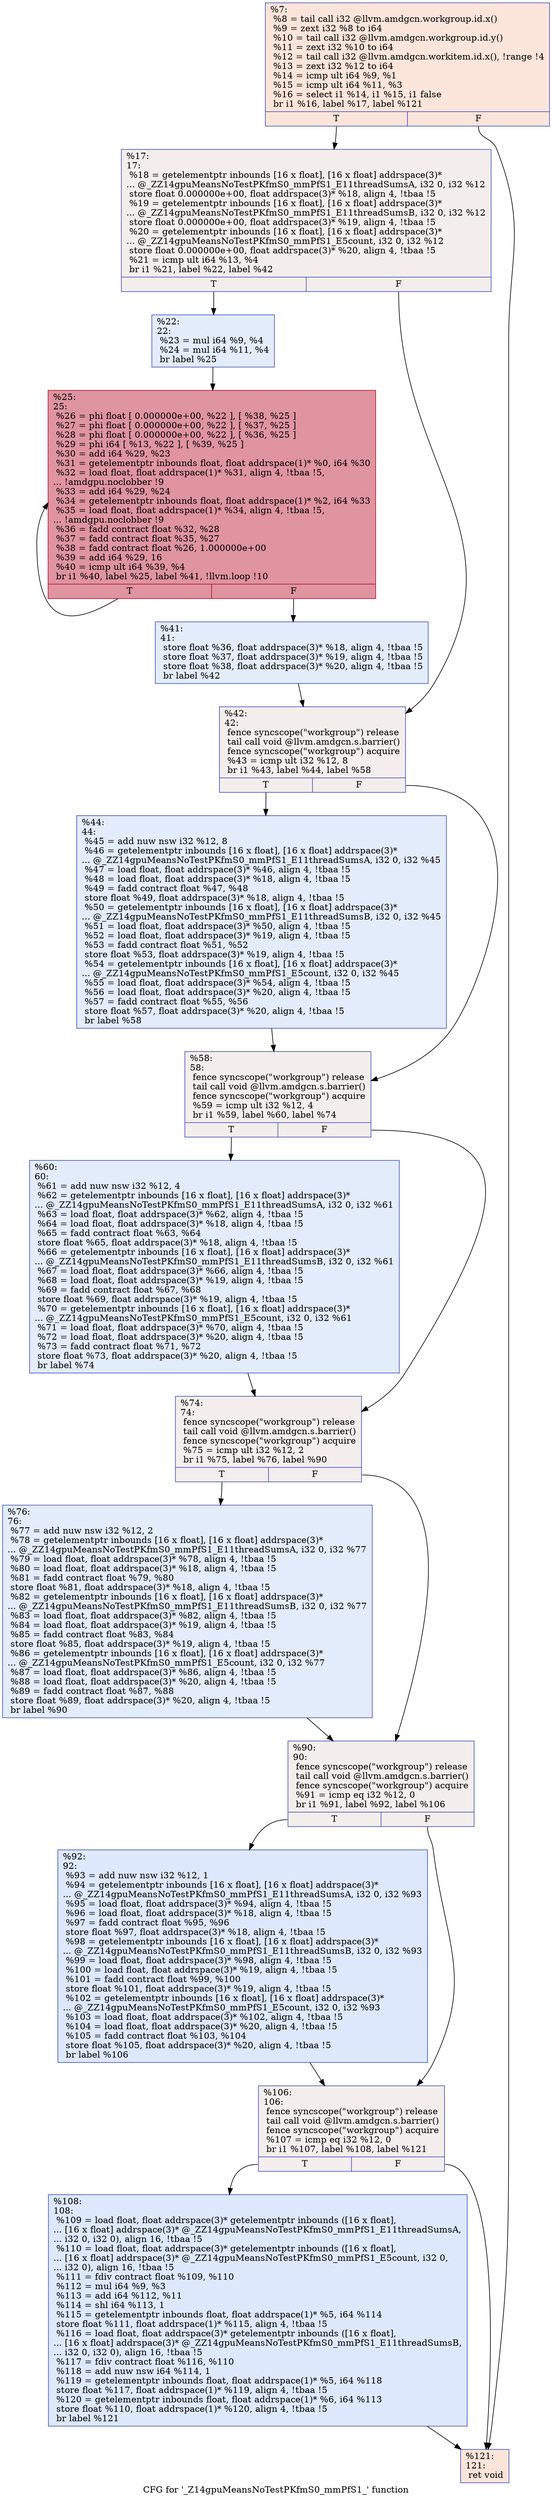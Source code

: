 digraph "CFG for '_Z14gpuMeansNoTestPKfmS0_mmPfS1_' function" {
	label="CFG for '_Z14gpuMeansNoTestPKfmS0_mmPfS1_' function";

	Node0x50ea180 [shape=record,color="#3d50c3ff", style=filled, fillcolor="#f5c1a970",label="{%7:\l  %8 = tail call i32 @llvm.amdgcn.workgroup.id.x()\l  %9 = zext i32 %8 to i64\l  %10 = tail call i32 @llvm.amdgcn.workgroup.id.y()\l  %11 = zext i32 %10 to i64\l  %12 = tail call i32 @llvm.amdgcn.workitem.id.x(), !range !4\l  %13 = zext i32 %12 to i64\l  %14 = icmp ult i64 %9, %1\l  %15 = icmp ult i64 %11, %3\l  %16 = select i1 %14, i1 %15, i1 false\l  br i1 %16, label %17, label %121\l|{<s0>T|<s1>F}}"];
	Node0x50ea180:s0 -> Node0x50ea370;
	Node0x50ea180:s1 -> Node0x50ebdc0;
	Node0x50ea370 [shape=record,color="#3d50c3ff", style=filled, fillcolor="#e3d9d370",label="{%17:\l17:                                               \l  %18 = getelementptr inbounds [16 x float], [16 x float] addrspace(3)*\l... @_ZZ14gpuMeansNoTestPKfmS0_mmPfS1_E11threadSumsA, i32 0, i32 %12\l  store float 0.000000e+00, float addrspace(3)* %18, align 4, !tbaa !5\l  %19 = getelementptr inbounds [16 x float], [16 x float] addrspace(3)*\l... @_ZZ14gpuMeansNoTestPKfmS0_mmPfS1_E11threadSumsB, i32 0, i32 %12\l  store float 0.000000e+00, float addrspace(3)* %19, align 4, !tbaa !5\l  %20 = getelementptr inbounds [16 x float], [16 x float] addrspace(3)*\l... @_ZZ14gpuMeansNoTestPKfmS0_mmPfS1_E5count, i32 0, i32 %12\l  store float 0.000000e+00, float addrspace(3)* %20, align 4, !tbaa !5\l  %21 = icmp ult i64 %13, %4\l  br i1 %21, label %22, label %42\l|{<s0>T|<s1>F}}"];
	Node0x50ea370:s0 -> Node0x50ed5b0;
	Node0x50ea370:s1 -> Node0x50ed640;
	Node0x50ed5b0 [shape=record,color="#3d50c3ff", style=filled, fillcolor="#bfd3f670",label="{%22:\l22:                                               \l  %23 = mul i64 %9, %4\l  %24 = mul i64 %11, %4\l  br label %25\l}"];
	Node0x50ed5b0 -> Node0x50ed8a0;
	Node0x50ed8a0 [shape=record,color="#b70d28ff", style=filled, fillcolor="#b70d2870",label="{%25:\l25:                                               \l  %26 = phi float [ 0.000000e+00, %22 ], [ %38, %25 ]\l  %27 = phi float [ 0.000000e+00, %22 ], [ %37, %25 ]\l  %28 = phi float [ 0.000000e+00, %22 ], [ %36, %25 ]\l  %29 = phi i64 [ %13, %22 ], [ %39, %25 ]\l  %30 = add i64 %29, %23\l  %31 = getelementptr inbounds float, float addrspace(1)* %0, i64 %30\l  %32 = load float, float addrspace(1)* %31, align 4, !tbaa !5,\l... !amdgpu.noclobber !9\l  %33 = add i64 %29, %24\l  %34 = getelementptr inbounds float, float addrspace(1)* %2, i64 %33\l  %35 = load float, float addrspace(1)* %34, align 4, !tbaa !5,\l... !amdgpu.noclobber !9\l  %36 = fadd contract float %32, %28\l  %37 = fadd contract float %35, %27\l  %38 = fadd contract float %26, 1.000000e+00\l  %39 = add i64 %29, 16\l  %40 = icmp ult i64 %39, %4\l  br i1 %40, label %25, label %41, !llvm.loop !10\l|{<s0>T|<s1>F}}"];
	Node0x50ed8a0:s0 -> Node0x50ed8a0;
	Node0x50ed8a0:s1 -> Node0x50eec00;
	Node0x50eec00 [shape=record,color="#3d50c3ff", style=filled, fillcolor="#bfd3f670",label="{%41:\l41:                                               \l  store float %36, float addrspace(3)* %18, align 4, !tbaa !5\l  store float %37, float addrspace(3)* %19, align 4, !tbaa !5\l  store float %38, float addrspace(3)* %20, align 4, !tbaa !5\l  br label %42\l}"];
	Node0x50eec00 -> Node0x50ed640;
	Node0x50ed640 [shape=record,color="#3d50c3ff", style=filled, fillcolor="#e3d9d370",label="{%42:\l42:                                               \l  fence syncscope(\"workgroup\") release\l  tail call void @llvm.amdgcn.s.barrier()\l  fence syncscope(\"workgroup\") acquire\l  %43 = icmp ult i32 %12, 8\l  br i1 %43, label %44, label %58\l|{<s0>T|<s1>F}}"];
	Node0x50ed640:s0 -> Node0x50ef2a0;
	Node0x50ed640:s1 -> Node0x50ef2f0;
	Node0x50ef2a0 [shape=record,color="#3d50c3ff", style=filled, fillcolor="#bfd3f670",label="{%44:\l44:                                               \l  %45 = add nuw nsw i32 %12, 8\l  %46 = getelementptr inbounds [16 x float], [16 x float] addrspace(3)*\l... @_ZZ14gpuMeansNoTestPKfmS0_mmPfS1_E11threadSumsA, i32 0, i32 %45\l  %47 = load float, float addrspace(3)* %46, align 4, !tbaa !5\l  %48 = load float, float addrspace(3)* %18, align 4, !tbaa !5\l  %49 = fadd contract float %47, %48\l  store float %49, float addrspace(3)* %18, align 4, !tbaa !5\l  %50 = getelementptr inbounds [16 x float], [16 x float] addrspace(3)*\l... @_ZZ14gpuMeansNoTestPKfmS0_mmPfS1_E11threadSumsB, i32 0, i32 %45\l  %51 = load float, float addrspace(3)* %50, align 4, !tbaa !5\l  %52 = load float, float addrspace(3)* %19, align 4, !tbaa !5\l  %53 = fadd contract float %51, %52\l  store float %53, float addrspace(3)* %19, align 4, !tbaa !5\l  %54 = getelementptr inbounds [16 x float], [16 x float] addrspace(3)*\l... @_ZZ14gpuMeansNoTestPKfmS0_mmPfS1_E5count, i32 0, i32 %45\l  %55 = load float, float addrspace(3)* %54, align 4, !tbaa !5\l  %56 = load float, float addrspace(3)* %20, align 4, !tbaa !5\l  %57 = fadd contract float %55, %56\l  store float %57, float addrspace(3)* %20, align 4, !tbaa !5\l  br label %58\l}"];
	Node0x50ef2a0 -> Node0x50ef2f0;
	Node0x50ef2f0 [shape=record,color="#3d50c3ff", style=filled, fillcolor="#e3d9d370",label="{%58:\l58:                                               \l  fence syncscope(\"workgroup\") release\l  tail call void @llvm.amdgcn.s.barrier()\l  fence syncscope(\"workgroup\") acquire\l  %59 = icmp ult i32 %12, 4\l  br i1 %59, label %60, label %74\l|{<s0>T|<s1>F}}"];
	Node0x50ef2f0:s0 -> Node0x50f0020;
	Node0x50ef2f0:s1 -> Node0x50f0070;
	Node0x50f0020 [shape=record,color="#3d50c3ff", style=filled, fillcolor="#bfd3f670",label="{%60:\l60:                                               \l  %61 = add nuw nsw i32 %12, 4\l  %62 = getelementptr inbounds [16 x float], [16 x float] addrspace(3)*\l... @_ZZ14gpuMeansNoTestPKfmS0_mmPfS1_E11threadSumsA, i32 0, i32 %61\l  %63 = load float, float addrspace(3)* %62, align 4, !tbaa !5\l  %64 = load float, float addrspace(3)* %18, align 4, !tbaa !5\l  %65 = fadd contract float %63, %64\l  store float %65, float addrspace(3)* %18, align 4, !tbaa !5\l  %66 = getelementptr inbounds [16 x float], [16 x float] addrspace(3)*\l... @_ZZ14gpuMeansNoTestPKfmS0_mmPfS1_E11threadSumsB, i32 0, i32 %61\l  %67 = load float, float addrspace(3)* %66, align 4, !tbaa !5\l  %68 = load float, float addrspace(3)* %19, align 4, !tbaa !5\l  %69 = fadd contract float %67, %68\l  store float %69, float addrspace(3)* %19, align 4, !tbaa !5\l  %70 = getelementptr inbounds [16 x float], [16 x float] addrspace(3)*\l... @_ZZ14gpuMeansNoTestPKfmS0_mmPfS1_E5count, i32 0, i32 %61\l  %71 = load float, float addrspace(3)* %70, align 4, !tbaa !5\l  %72 = load float, float addrspace(3)* %20, align 4, !tbaa !5\l  %73 = fadd contract float %71, %72\l  store float %73, float addrspace(3)* %20, align 4, !tbaa !5\l  br label %74\l}"];
	Node0x50f0020 -> Node0x50f0070;
	Node0x50f0070 [shape=record,color="#3d50c3ff", style=filled, fillcolor="#e3d9d370",label="{%74:\l74:                                               \l  fence syncscope(\"workgroup\") release\l  tail call void @llvm.amdgcn.s.barrier()\l  fence syncscope(\"workgroup\") acquire\l  %75 = icmp ult i32 %12, 2\l  br i1 %75, label %76, label %90\l|{<s0>T|<s1>F}}"];
	Node0x50f0070:s0 -> Node0x50f0f10;
	Node0x50f0070:s1 -> Node0x50f0f60;
	Node0x50f0f10 [shape=record,color="#3d50c3ff", style=filled, fillcolor="#bfd3f670",label="{%76:\l76:                                               \l  %77 = add nuw nsw i32 %12, 2\l  %78 = getelementptr inbounds [16 x float], [16 x float] addrspace(3)*\l... @_ZZ14gpuMeansNoTestPKfmS0_mmPfS1_E11threadSumsA, i32 0, i32 %77\l  %79 = load float, float addrspace(3)* %78, align 4, !tbaa !5\l  %80 = load float, float addrspace(3)* %18, align 4, !tbaa !5\l  %81 = fadd contract float %79, %80\l  store float %81, float addrspace(3)* %18, align 4, !tbaa !5\l  %82 = getelementptr inbounds [16 x float], [16 x float] addrspace(3)*\l... @_ZZ14gpuMeansNoTestPKfmS0_mmPfS1_E11threadSumsB, i32 0, i32 %77\l  %83 = load float, float addrspace(3)* %82, align 4, !tbaa !5\l  %84 = load float, float addrspace(3)* %19, align 4, !tbaa !5\l  %85 = fadd contract float %83, %84\l  store float %85, float addrspace(3)* %19, align 4, !tbaa !5\l  %86 = getelementptr inbounds [16 x float], [16 x float] addrspace(3)*\l... @_ZZ14gpuMeansNoTestPKfmS0_mmPfS1_E5count, i32 0, i32 %77\l  %87 = load float, float addrspace(3)* %86, align 4, !tbaa !5\l  %88 = load float, float addrspace(3)* %20, align 4, !tbaa !5\l  %89 = fadd contract float %87, %88\l  store float %89, float addrspace(3)* %20, align 4, !tbaa !5\l  br label %90\l}"];
	Node0x50f0f10 -> Node0x50f0f60;
	Node0x50f0f60 [shape=record,color="#3d50c3ff", style=filled, fillcolor="#e3d9d370",label="{%90:\l90:                                               \l  fence syncscope(\"workgroup\") release\l  tail call void @llvm.amdgcn.s.barrier()\l  fence syncscope(\"workgroup\") acquire\l  %91 = icmp eq i32 %12, 0\l  br i1 %91, label %92, label %106\l|{<s0>T|<s1>F}}"];
	Node0x50f0f60:s0 -> Node0x50f1ba0;
	Node0x50f0f60:s1 -> Node0x50f1bf0;
	Node0x50f1ba0 [shape=record,color="#3d50c3ff", style=filled, fillcolor="#b2ccfb70",label="{%92:\l92:                                               \l  %93 = add nuw nsw i32 %12, 1\l  %94 = getelementptr inbounds [16 x float], [16 x float] addrspace(3)*\l... @_ZZ14gpuMeansNoTestPKfmS0_mmPfS1_E11threadSumsA, i32 0, i32 %93\l  %95 = load float, float addrspace(3)* %94, align 4, !tbaa !5\l  %96 = load float, float addrspace(3)* %18, align 4, !tbaa !5\l  %97 = fadd contract float %95, %96\l  store float %97, float addrspace(3)* %18, align 4, !tbaa !5\l  %98 = getelementptr inbounds [16 x float], [16 x float] addrspace(3)*\l... @_ZZ14gpuMeansNoTestPKfmS0_mmPfS1_E11threadSumsB, i32 0, i32 %93\l  %99 = load float, float addrspace(3)* %98, align 4, !tbaa !5\l  %100 = load float, float addrspace(3)* %19, align 4, !tbaa !5\l  %101 = fadd contract float %99, %100\l  store float %101, float addrspace(3)* %19, align 4, !tbaa !5\l  %102 = getelementptr inbounds [16 x float], [16 x float] addrspace(3)*\l... @_ZZ14gpuMeansNoTestPKfmS0_mmPfS1_E5count, i32 0, i32 %93\l  %103 = load float, float addrspace(3)* %102, align 4, !tbaa !5\l  %104 = load float, float addrspace(3)* %20, align 4, !tbaa !5\l  %105 = fadd contract float %103, %104\l  store float %105, float addrspace(3)* %20, align 4, !tbaa !5\l  br label %106\l}"];
	Node0x50f1ba0 -> Node0x50f1bf0;
	Node0x50f1bf0 [shape=record,color="#3d50c3ff", style=filled, fillcolor="#e3d9d370",label="{%106:\l106:                                              \l  fence syncscope(\"workgroup\") release\l  tail call void @llvm.amdgcn.s.barrier()\l  fence syncscope(\"workgroup\") acquire\l  %107 = icmp eq i32 %12, 0\l  br i1 %107, label %108, label %121\l|{<s0>T|<s1>F}}"];
	Node0x50f1bf0:s0 -> Node0x50f2860;
	Node0x50f1bf0:s1 -> Node0x50ebdc0;
	Node0x50f2860 [shape=record,color="#3d50c3ff", style=filled, fillcolor="#b2ccfb70",label="{%108:\l108:                                              \l  %109 = load float, float addrspace(3)* getelementptr inbounds ([16 x float],\l... [16 x float] addrspace(3)* @_ZZ14gpuMeansNoTestPKfmS0_mmPfS1_E11threadSumsA,\l... i32 0, i32 0), align 16, !tbaa !5\l  %110 = load float, float addrspace(3)* getelementptr inbounds ([16 x float],\l... [16 x float] addrspace(3)* @_ZZ14gpuMeansNoTestPKfmS0_mmPfS1_E5count, i32 0,\l... i32 0), align 16, !tbaa !5\l  %111 = fdiv contract float %109, %110\l  %112 = mul i64 %9, %3\l  %113 = add i64 %112, %11\l  %114 = shl i64 %113, 1\l  %115 = getelementptr inbounds float, float addrspace(1)* %5, i64 %114\l  store float %111, float addrspace(1)* %115, align 4, !tbaa !5\l  %116 = load float, float addrspace(3)* getelementptr inbounds ([16 x float],\l... [16 x float] addrspace(3)* @_ZZ14gpuMeansNoTestPKfmS0_mmPfS1_E11threadSumsB,\l... i32 0, i32 0), align 16, !tbaa !5\l  %117 = fdiv contract float %116, %110\l  %118 = add nuw nsw i64 %114, 1\l  %119 = getelementptr inbounds float, float addrspace(1)* %5, i64 %118\l  store float %117, float addrspace(1)* %119, align 4, !tbaa !5\l  %120 = getelementptr inbounds float, float addrspace(1)* %6, i64 %113\l  store float %110, float addrspace(1)* %120, align 4, !tbaa !5\l  br label %121\l}"];
	Node0x50f2860 -> Node0x50ebdc0;
	Node0x50ebdc0 [shape=record,color="#3d50c3ff", style=filled, fillcolor="#f5c1a970",label="{%121:\l121:                                              \l  ret void\l}"];
}
